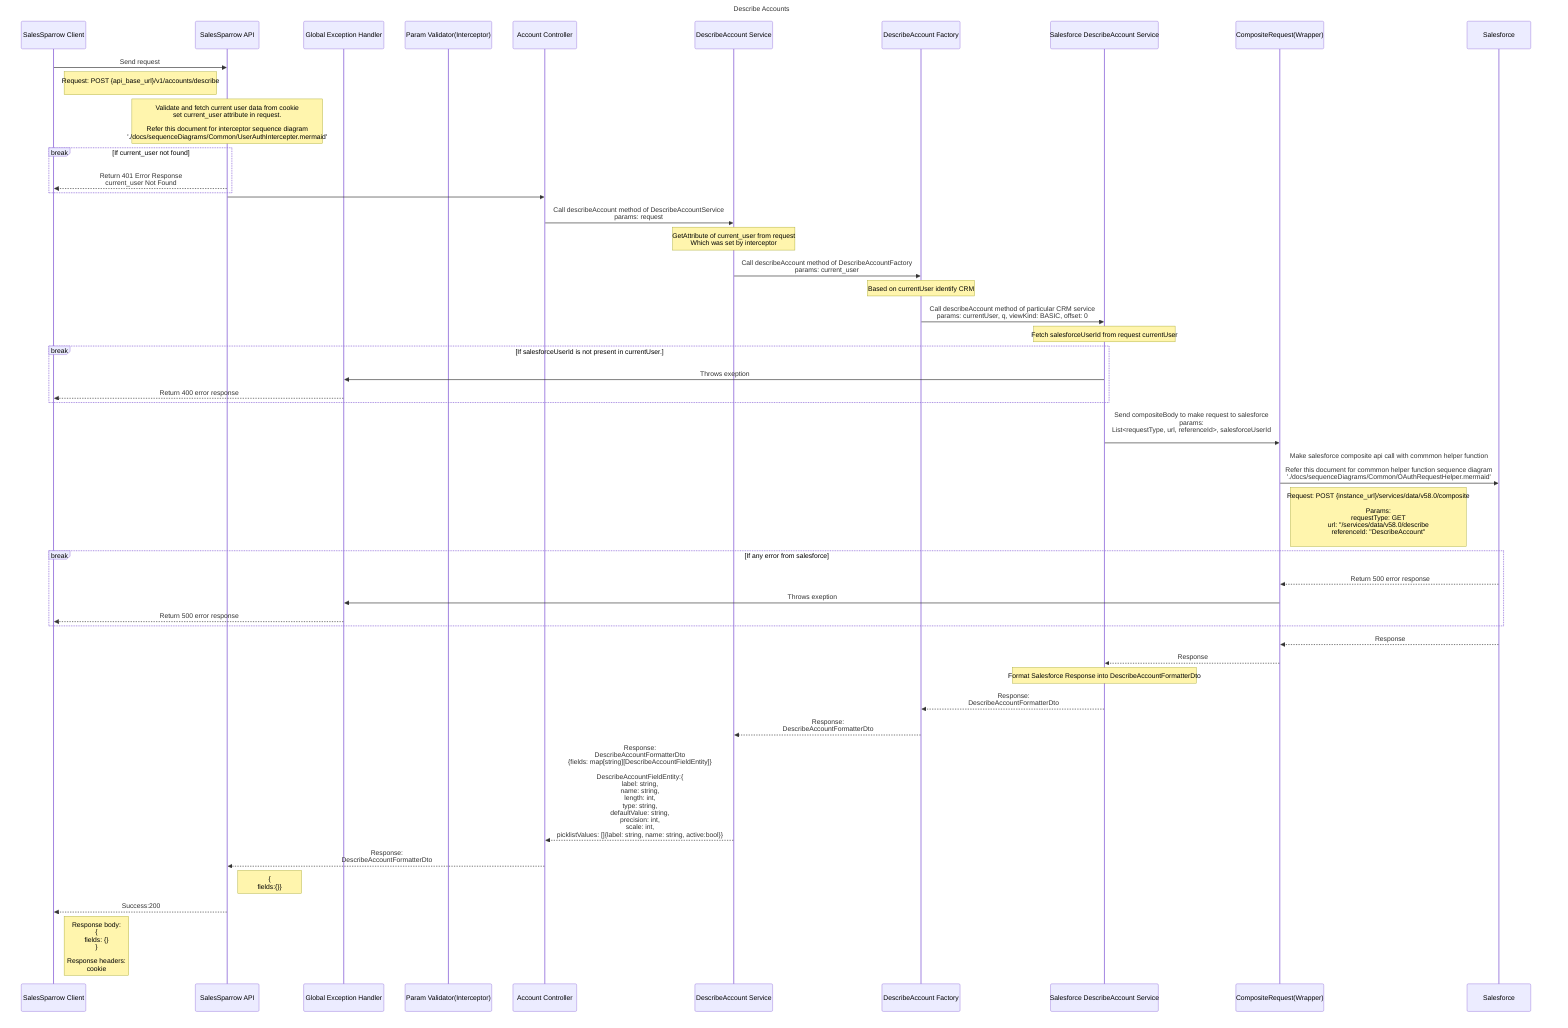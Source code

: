 sequenceDiagram
  title Describe Accounts
    participant ui as SalesSparrow Client
    participant api as SalesSparrow API
    participant exceptionHandler as Global Exception Handler
    participant validator as Param Validator(Interceptor)
    participant controller as Account Controller
    participant service as DescribeAccount Service
    participant factory as DescribeAccount Factory
    participant crm as Salesforce DescribeAccount Service
    participant CompositeRequestWrapper as CompositeRequest(Wrapper)
    participant salesforce as Salesforce

    ui->>api:  Send request 
    note right of ui: Request: POST {api_base_url}/v1/accounts/describe<br>

    note over api: Validate and fetch current user data from cookie<br>set current_user attribute in request.<br><br>Refer this document for interceptor sequence diagram <br> './docs/sequenceDiagrams/Common/UserAuthIntercepter.mermaid'
    break If current_user not found
        api-->>ui: Return 401 Error Response<br>current_user Not Found
    end

    api->>controller: 
    
    controller->>service: Call describeAccount method of DescribeAccountService<br> params: request
    note over service: GetAttribute of current_user from request<br>Which was set by interceptor

    service->>factory: Call describeAccount method of DescribeAccountFactory<br>params: current_user
    note over factory: Based on currentUser identify CRM

    factory->>crm: Call describeAccount method of particular CRM service<br>params: currentUser, q, viewKind: BASIC, offset: 0

    note over crm: Fetch salesforceUserId from request currentUser
    break If salesforceUserId is not present in currentUser.
        crm->>exceptionHandler: Throws exeption
        exceptionHandler-->>ui:Return 400 error response 
    end
    crm->>CompositeRequestWrapper: Send compositeBody to make request to salesforce<br>params: <br> List<requestType, url, referenceId>, salesforceUserId <br>

    CompositeRequestWrapper->>salesforce: Make salesforce composite api call with commmon helper function<br><br>Refer this document for commmon helper function sequence diagram <br> './docs/sequenceDiagrams/Common/OAuthRequestHelper.mermaid'
    note right of CompositeRequestWrapper: Request: POST {instance_url}/services/data/v58.0/composite <br><br>Params: <br> requestType: GET<br> url: "/services/data/v58.0/describe<br>referenceId: "DescribeAccount"<br>
    
    break If any error from salesforce
        salesforce-->>CompositeRequestWrapper: Return 500 error response
        CompositeRequestWrapper->>exceptionHandler: Throws exeption
        exceptionHandler-->>ui: Return 500 error response
    end

    salesforce-->>CompositeRequestWrapper: Response
    CompositeRequestWrapper-->>crm: Response
    note over crm:  Format Salesforce Response into DescribeAccountFormatterDto

    crm-->>factory: Response:<br>DescribeAccountFormatterDto
    factory-->>service: Response:<br>DescribeAccountFormatterDto
    service-->> controller: Response:<br>DescribeAccountFormatterDto <br>{fields: map[string][DescribeAccountFieldEntity]}<br><br>DescribeAccountFieldEntity:{<br>label: string,<br>name: string,<br>length: int,<br>type: string,<br>defaultValue: string,<br>precision: int,<br>scale: int,<br>picklistValues: []{label: string, name: string, active:bool}}
    controller-->>api: Response:<br>DescribeAccountFormatterDto
    note right of api: {<br>fields:{}}

    api-->>ui: Success:200
    note right of ui: Response body: <br> {<br>fields: {}<br>}<br><br>Response headers:<br> cookie